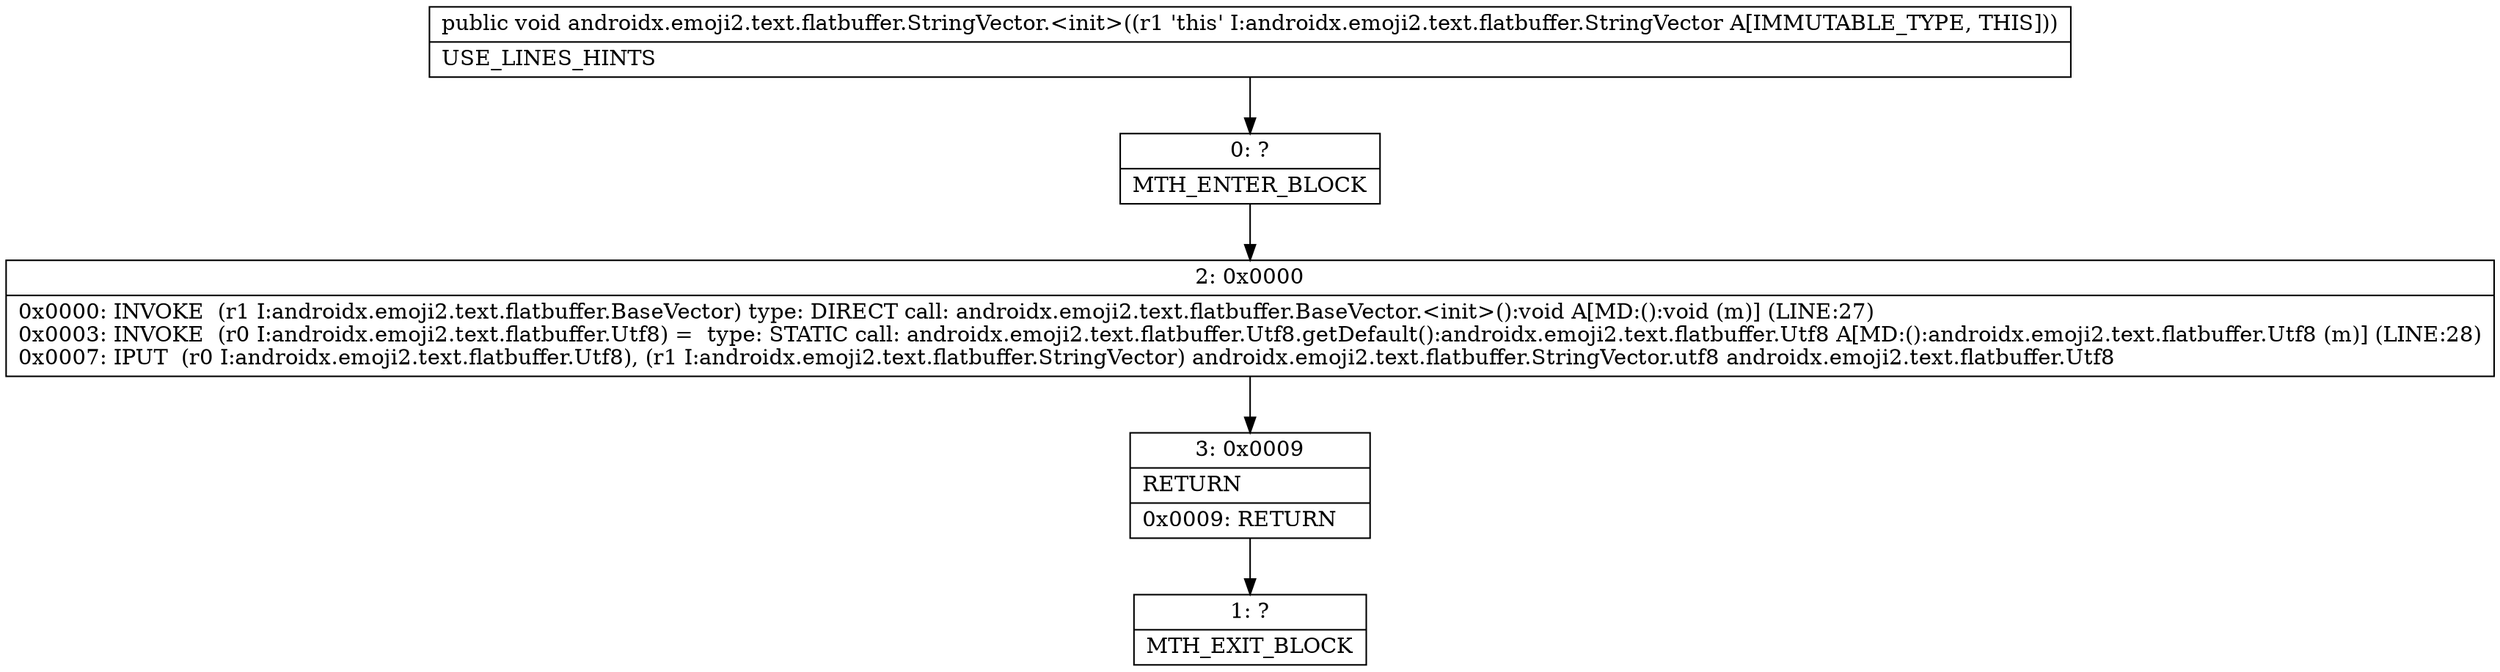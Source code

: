 digraph "CFG forandroidx.emoji2.text.flatbuffer.StringVector.\<init\>()V" {
Node_0 [shape=record,label="{0\:\ ?|MTH_ENTER_BLOCK\l}"];
Node_2 [shape=record,label="{2\:\ 0x0000|0x0000: INVOKE  (r1 I:androidx.emoji2.text.flatbuffer.BaseVector) type: DIRECT call: androidx.emoji2.text.flatbuffer.BaseVector.\<init\>():void A[MD:():void (m)] (LINE:27)\l0x0003: INVOKE  (r0 I:androidx.emoji2.text.flatbuffer.Utf8) =  type: STATIC call: androidx.emoji2.text.flatbuffer.Utf8.getDefault():androidx.emoji2.text.flatbuffer.Utf8 A[MD:():androidx.emoji2.text.flatbuffer.Utf8 (m)] (LINE:28)\l0x0007: IPUT  (r0 I:androidx.emoji2.text.flatbuffer.Utf8), (r1 I:androidx.emoji2.text.flatbuffer.StringVector) androidx.emoji2.text.flatbuffer.StringVector.utf8 androidx.emoji2.text.flatbuffer.Utf8 \l}"];
Node_3 [shape=record,label="{3\:\ 0x0009|RETURN\l|0x0009: RETURN   \l}"];
Node_1 [shape=record,label="{1\:\ ?|MTH_EXIT_BLOCK\l}"];
MethodNode[shape=record,label="{public void androidx.emoji2.text.flatbuffer.StringVector.\<init\>((r1 'this' I:androidx.emoji2.text.flatbuffer.StringVector A[IMMUTABLE_TYPE, THIS]))  | USE_LINES_HINTS\l}"];
MethodNode -> Node_0;Node_0 -> Node_2;
Node_2 -> Node_3;
Node_3 -> Node_1;
}

